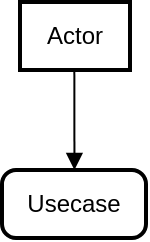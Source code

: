 <mxfile version="24.4.13" type="github">
  <diagram name="페이지-1" id="1g7UtiL25xNq1P0q8q4Y">
    <mxGraphModel>
      <root>
        <mxCell id="0" />
        <mxCell id="1" parent="0" />
        <mxCell id="2" value="Actor" style="whiteSpace=wrap;strokeWidth=2;" vertex="1" parent="1">
          <mxGeometry x="9" width="55" height="34" as="geometry" />
        </mxCell>
        <mxCell id="3" value="Usecase" style="rounded=1;absoluteArcSize=1;arcSize=14;whiteSpace=wrap;strokeWidth=2;" vertex="1" parent="1">
          <mxGeometry y="84" width="72" height="34" as="geometry" />
        </mxCell>
        <mxCell id="4" value="" style="curved=1;startArrow=none;endArrow=block;exitX=0.494;exitY=1;entryX=0.503;entryY=0;" edge="1" parent="1" source="2" target="3">
          <mxGeometry relative="1" as="geometry">
            <Array as="points" />
          </mxGeometry>
        </mxCell>
      </root>
    </mxGraphModel>
  </diagram>
</mxfile>
